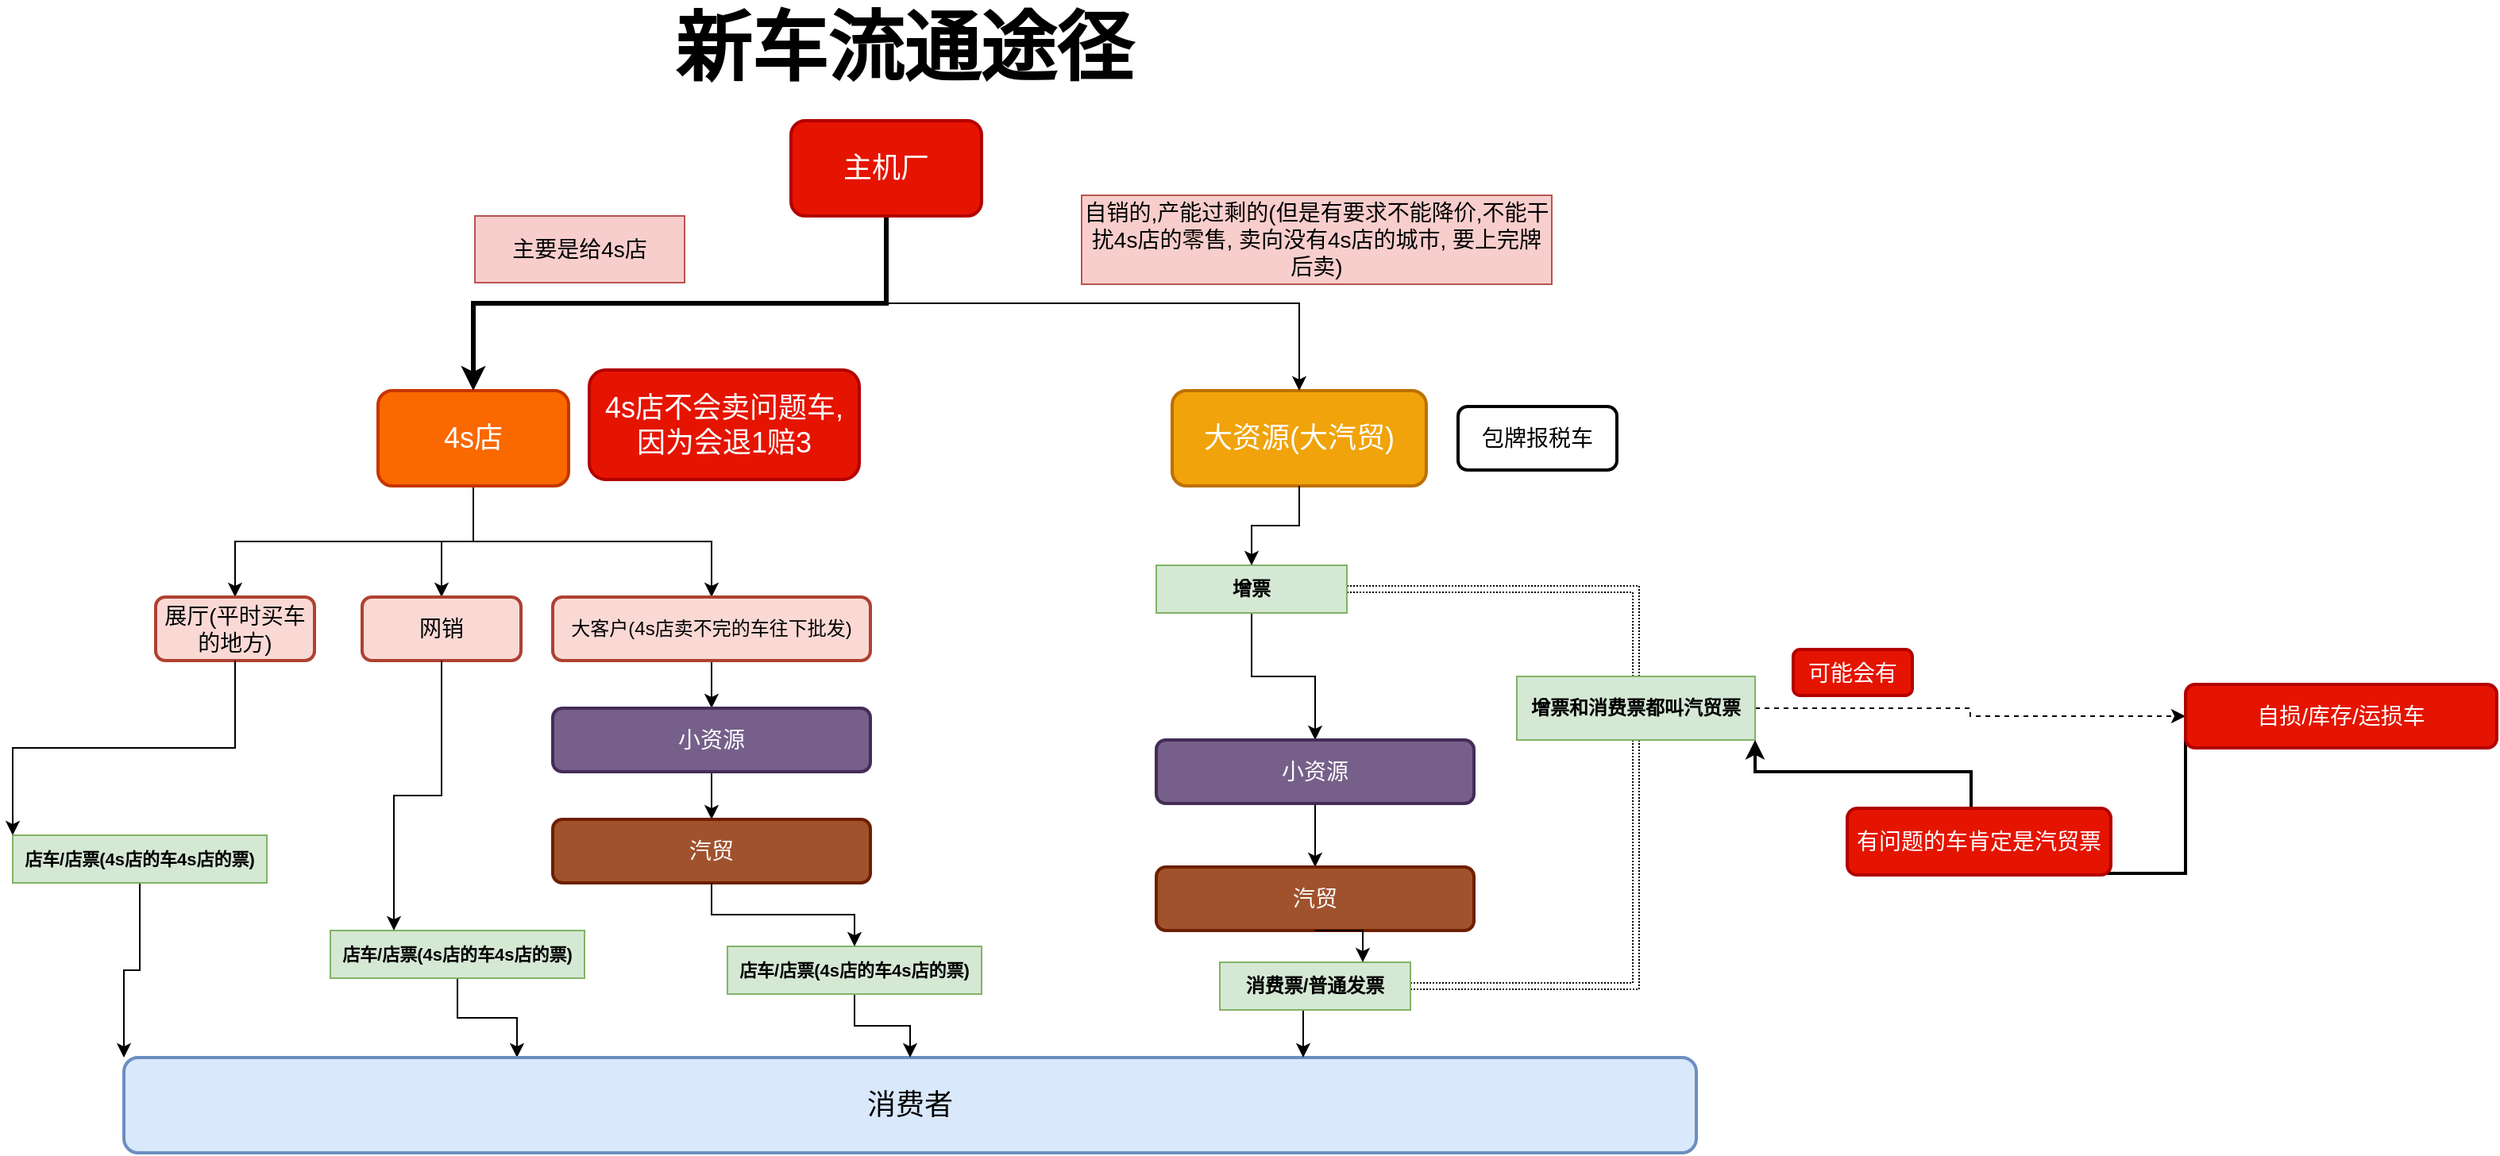 <mxfile version="13.9.9" type="device"><diagram id="yiUFzHbBWPJ5zGv7HuHq" name="第 1 页"><mxGraphModel dx="464" dy="258" grid="0" gridSize="10" guides="1" tooltips="1" connect="1" arrows="1" fold="1" page="0" pageScale="1" pageWidth="1200" pageHeight="1920" math="0" shadow="0"><root><mxCell id="0"/><mxCell id="1" parent="0"/><mxCell id="rjFtj69LDcMhoEGk3VoQ-12" style="edgeStyle=orthogonalEdgeStyle;rounded=0;orthogonalLoop=1;jettySize=auto;html=1;exitX=0.5;exitY=1;exitDx=0;exitDy=0;entryX=0.5;entryY=0;entryDx=0;entryDy=0;" parent="1" source="rjFtj69LDcMhoEGk3VoQ-1" target="rjFtj69LDcMhoEGk3VoQ-8" edge="1"><mxGeometry relative="1" as="geometry"/></mxCell><mxCell id="rjFtj69LDcMhoEGk3VoQ-13" style="edgeStyle=orthogonalEdgeStyle;rounded=0;orthogonalLoop=1;jettySize=auto;html=1;exitX=0.5;exitY=1;exitDx=0;exitDy=0;" parent="1" source="rjFtj69LDcMhoEGk3VoQ-1" target="rjFtj69LDcMhoEGk3VoQ-10" edge="1"><mxGeometry relative="1" as="geometry"/></mxCell><mxCell id="rjFtj69LDcMhoEGk3VoQ-21" style="edgeStyle=orthogonalEdgeStyle;rounded=0;orthogonalLoop=1;jettySize=auto;html=1;exitX=0.5;exitY=1;exitDx=0;exitDy=0;" parent="1" source="rjFtj69LDcMhoEGk3VoQ-1" target="rjFtj69LDcMhoEGk3VoQ-18" edge="1"><mxGeometry relative="1" as="geometry"/></mxCell><mxCell id="rjFtj69LDcMhoEGk3VoQ-1" value="&lt;font style=&quot;font-size: 18px&quot;&gt;4s店&lt;/font&gt;" style="rounded=1;whiteSpace=wrap;html=1;strokeWidth=2;fillColor=#fa6800;strokeColor=#C73500;fontColor=#ffffff;" parent="1" vertex="1"><mxGeometry x="269" y="275" width="120" height="60" as="geometry"/></mxCell><mxCell id="rjFtj69LDcMhoEGk3VoQ-38" style="edgeStyle=orthogonalEdgeStyle;rounded=0;orthogonalLoop=1;jettySize=auto;html=1;exitX=0.5;exitY=1;exitDx=0;exitDy=0;strokeWidth=1;" parent="1" source="rjFtj69LDcMhoEGk3VoQ-35" target="rjFtj69LDcMhoEGk3VoQ-36" edge="1"><mxGeometry relative="1" as="geometry"/></mxCell><mxCell id="rjFtj69LDcMhoEGk3VoQ-2" value="&lt;font style=&quot;font-size: 18px&quot;&gt;大资源(大汽贸)&lt;/font&gt;" style="rounded=1;whiteSpace=wrap;html=1;strokeWidth=2;fillColor=#f0a30a;strokeColor=#BD7000;fontColor=#ffffff;" parent="1" vertex="1"><mxGeometry x="769" y="275" width="160" height="60" as="geometry"/></mxCell><mxCell id="rjFtj69LDcMhoEGk3VoQ-5" style="edgeStyle=orthogonalEdgeStyle;rounded=0;orthogonalLoop=1;jettySize=auto;html=1;exitX=0.5;exitY=1;exitDx=0;exitDy=0;strokeWidth=3;" parent="1" source="rjFtj69LDcMhoEGk3VoQ-3" target="rjFtj69LDcMhoEGk3VoQ-1" edge="1"><mxGeometry relative="1" as="geometry"/></mxCell><mxCell id="rjFtj69LDcMhoEGk3VoQ-6" style="edgeStyle=orthogonalEdgeStyle;rounded=0;orthogonalLoop=1;jettySize=auto;html=1;exitX=0.5;exitY=1;exitDx=0;exitDy=0;entryX=0.5;entryY=0;entryDx=0;entryDy=0;" parent="1" source="rjFtj69LDcMhoEGk3VoQ-3" target="rjFtj69LDcMhoEGk3VoQ-2" edge="1"><mxGeometry relative="1" as="geometry"/></mxCell><mxCell id="rjFtj69LDcMhoEGk3VoQ-3" value="&lt;font style=&quot;font-size: 18px&quot;&gt;主机厂&lt;/font&gt;" style="rounded=1;whiteSpace=wrap;html=1;strokeWidth=2;fillColor=#e51400;strokeColor=#B20000;fontColor=#ffffff;" parent="1" vertex="1"><mxGeometry x="529" y="105" width="120" height="60" as="geometry"/></mxCell><mxCell id="rjFtj69LDcMhoEGk3VoQ-33" style="edgeStyle=orthogonalEdgeStyle;rounded=0;orthogonalLoop=1;jettySize=auto;html=1;exitX=0.5;exitY=1;exitDx=0;exitDy=0;entryX=0;entryY=0;entryDx=0;entryDy=0;strokeWidth=1;" parent="1" source="rjFtj69LDcMhoEGk3VoQ-34" target="rjFtj69LDcMhoEGk3VoQ-11" edge="1"><mxGeometry relative="1" as="geometry"/></mxCell><mxCell id="rjFtj69LDcMhoEGk3VoQ-8" value="&lt;font style=&quot;font-size: 14px&quot;&gt;展厅(平时买车的地方)&lt;/font&gt;" style="rounded=1;whiteSpace=wrap;html=1;strokeWidth=2;fillColor=#fad9d5;strokeColor=#ae4132;" parent="1" vertex="1"><mxGeometry x="129" y="405" width="100" height="40" as="geometry"/></mxCell><mxCell id="rjFtj69LDcMhoEGk3VoQ-17" style="edgeStyle=orthogonalEdgeStyle;rounded=0;orthogonalLoop=1;jettySize=auto;html=1;exitX=0.5;exitY=1;exitDx=0;exitDy=0;entryX=0.25;entryY=0;entryDx=0;entryDy=0;" parent="1" source="rjFtj69LDcMhoEGk3VoQ-41" target="rjFtj69LDcMhoEGk3VoQ-11" edge="1"><mxGeometry relative="1" as="geometry"/></mxCell><mxCell id="rjFtj69LDcMhoEGk3VoQ-10" value="&lt;font style=&quot;font-size: 14px&quot;&gt;网销&lt;/font&gt;" style="rounded=1;whiteSpace=wrap;html=1;strokeWidth=2;fillColor=#fad9d5;strokeColor=#ae4132;" parent="1" vertex="1"><mxGeometry x="259" y="405" width="100" height="40" as="geometry"/></mxCell><mxCell id="rjFtj69LDcMhoEGk3VoQ-11" value="&lt;font style=&quot;font-size: 18px&quot;&gt;消费者&lt;/font&gt;" style="rounded=1;whiteSpace=wrap;html=1;strokeWidth=2;fillColor=#dae8fc;strokeColor=#6c8ebf;" parent="1" vertex="1"><mxGeometry x="109" y="695" width="990" height="60" as="geometry"/></mxCell><mxCell id="rjFtj69LDcMhoEGk3VoQ-22" style="edgeStyle=orthogonalEdgeStyle;rounded=0;orthogonalLoop=1;jettySize=auto;html=1;exitX=0.5;exitY=1;exitDx=0;exitDy=0;entryX=0.5;entryY=0;entryDx=0;entryDy=0;" parent="1" source="rjFtj69LDcMhoEGk3VoQ-18" target="rjFtj69LDcMhoEGk3VoQ-19" edge="1"><mxGeometry relative="1" as="geometry"/></mxCell><mxCell id="rjFtj69LDcMhoEGk3VoQ-18" value="&lt;font style=&quot;font-size: 12px&quot;&gt;大客户(4s店卖不完的车往下批发)&lt;/font&gt;" style="rounded=1;whiteSpace=wrap;html=1;strokeWidth=2;fillColor=#fad9d5;strokeColor=#ae4132;" parent="1" vertex="1"><mxGeometry x="379" y="405" width="200" height="40" as="geometry"/></mxCell><mxCell id="rjFtj69LDcMhoEGk3VoQ-23" style="edgeStyle=orthogonalEdgeStyle;rounded=0;orthogonalLoop=1;jettySize=auto;html=1;exitX=0.5;exitY=1;exitDx=0;exitDy=0;entryX=0.5;entryY=0;entryDx=0;entryDy=0;" parent="1" source="rjFtj69LDcMhoEGk3VoQ-19" target="rjFtj69LDcMhoEGk3VoQ-20" edge="1"><mxGeometry relative="1" as="geometry"/></mxCell><mxCell id="rjFtj69LDcMhoEGk3VoQ-19" value="&lt;font style=&quot;font-size: 14px&quot;&gt;小资源&lt;/font&gt;" style="rounded=1;whiteSpace=wrap;html=1;strokeWidth=2;fillColor=#76608a;strokeColor=#432D57;fontColor=#ffffff;" parent="1" vertex="1"><mxGeometry x="379" y="475" width="200" height="40" as="geometry"/></mxCell><mxCell id="rjFtj69LDcMhoEGk3VoQ-25" style="edgeStyle=orthogonalEdgeStyle;rounded=0;orthogonalLoop=1;jettySize=auto;html=1;exitX=0.5;exitY=1;exitDx=0;exitDy=0;" parent="1" source="rjFtj69LDcMhoEGk3VoQ-44" target="rjFtj69LDcMhoEGk3VoQ-11" edge="1"><mxGeometry relative="1" as="geometry"/></mxCell><mxCell id="rjFtj69LDcMhoEGk3VoQ-20" value="&lt;font style=&quot;font-size: 14px&quot;&gt;汽贸&lt;/font&gt;" style="rounded=1;whiteSpace=wrap;html=1;strokeWidth=2;fillColor=#a0522d;strokeColor=#6D1F00;fontColor=#ffffff;" parent="1" vertex="1"><mxGeometry x="379" y="545" width="200" height="40" as="geometry"/></mxCell><mxCell id="rjFtj69LDcMhoEGk3VoQ-26" value="&lt;font style=&quot;font-size: 14px&quot;&gt;主要是给4s店&lt;/font&gt;" style="text;html=1;strokeColor=#b85450;fillColor=#f8cecc;align=center;verticalAlign=middle;whiteSpace=wrap;rounded=0;" parent="1" vertex="1"><mxGeometry x="330" y="165" width="132" height="42" as="geometry"/></mxCell><mxCell id="rjFtj69LDcMhoEGk3VoQ-27" value="&lt;font style=&quot;font-size: 14px&quot;&gt;自销的,产能过剩的(但是有要求不能降价,不能干扰4s店的零售, 卖向没有4s店的城市, 要上完牌后卖)&lt;/font&gt;" style="text;html=1;strokeColor=#b85450;fillColor=#f8cecc;align=center;verticalAlign=middle;whiteSpace=wrap;rounded=0;" parent="1" vertex="1"><mxGeometry x="712" y="152" width="296" height="56" as="geometry"/></mxCell><mxCell id="rjFtj69LDcMhoEGk3VoQ-30" value="&lt;font style=&quot;font-size: 14px&quot;&gt;包牌报税车&lt;/font&gt;" style="rounded=1;whiteSpace=wrap;html=1;strokeWidth=2;" parent="1" vertex="1"><mxGeometry x="949" y="285" width="100" height="40" as="geometry"/></mxCell><mxCell id="rjFtj69LDcMhoEGk3VoQ-39" style="edgeStyle=orthogonalEdgeStyle;rounded=0;orthogonalLoop=1;jettySize=auto;html=1;exitX=0.5;exitY=1;exitDx=0;exitDy=0;strokeWidth=1;" parent="1" source="rjFtj69LDcMhoEGk3VoQ-36" target="rjFtj69LDcMhoEGk3VoQ-37" edge="1"><mxGeometry relative="1" as="geometry"/></mxCell><mxCell id="rjFtj69LDcMhoEGk3VoQ-36" value="&lt;font style=&quot;font-size: 14px&quot;&gt;小资源&lt;/font&gt;" style="rounded=1;whiteSpace=wrap;html=1;strokeWidth=2;fillColor=#76608a;strokeColor=#432D57;fontColor=#ffffff;" parent="1" vertex="1"><mxGeometry x="759" y="495" width="200" height="40" as="geometry"/></mxCell><mxCell id="rjFtj69LDcMhoEGk3VoQ-40" style="edgeStyle=orthogonalEdgeStyle;rounded=0;orthogonalLoop=1;jettySize=auto;html=1;exitX=0.5;exitY=1;exitDx=0;exitDy=0;entryX=0.75;entryY=0;entryDx=0;entryDy=0;strokeWidth=1;" parent="1" source="rjFtj69LDcMhoEGk3VoQ-49" target="rjFtj69LDcMhoEGk3VoQ-11" edge="1"><mxGeometry relative="1" as="geometry"/></mxCell><mxCell id="rjFtj69LDcMhoEGk3VoQ-37" value="&lt;font style=&quot;font-size: 14px&quot;&gt;汽贸&lt;/font&gt;" style="rounded=1;whiteSpace=wrap;html=1;strokeWidth=2;fillColor=#a0522d;strokeColor=#6D1F00;fontColor=#ffffff;" parent="1" vertex="1"><mxGeometry x="759" y="575" width="200" height="40" as="geometry"/></mxCell><mxCell id="rjFtj69LDcMhoEGk3VoQ-41" value="&lt;b&gt;&lt;font style=&quot;font-size: 11px&quot;&gt;店车/店票(4s店的车4s店的票)&lt;/font&gt;&lt;/b&gt;" style="text;html=1;strokeColor=#82b366;fillColor=#d5e8d4;align=center;verticalAlign=middle;whiteSpace=wrap;rounded=0;" parent="1" vertex="1"><mxGeometry x="239" y="615" width="160" height="30" as="geometry"/></mxCell><mxCell id="rjFtj69LDcMhoEGk3VoQ-42" style="edgeStyle=orthogonalEdgeStyle;rounded=0;orthogonalLoop=1;jettySize=auto;html=1;exitX=0.5;exitY=1;exitDx=0;exitDy=0;entryX=0.25;entryY=0;entryDx=0;entryDy=0;" parent="1" source="rjFtj69LDcMhoEGk3VoQ-10" target="rjFtj69LDcMhoEGk3VoQ-41" edge="1"><mxGeometry relative="1" as="geometry"><mxPoint x="309" y="445" as="sourcePoint"/><mxPoint x="366.5" y="685" as="targetPoint"/></mxGeometry></mxCell><mxCell id="rjFtj69LDcMhoEGk3VoQ-34" value="&lt;b&gt;&lt;font style=&quot;font-size: 11px&quot;&gt;店车/店票(4s店的车4s店的票)&lt;/font&gt;&lt;/b&gt;" style="text;html=1;strokeColor=#82b366;fillColor=#d5e8d4;align=center;verticalAlign=middle;whiteSpace=wrap;rounded=0;" parent="1" vertex="1"><mxGeometry x="39" y="555" width="160" height="30" as="geometry"/></mxCell><mxCell id="rjFtj69LDcMhoEGk3VoQ-43" style="edgeStyle=orthogonalEdgeStyle;rounded=0;orthogonalLoop=1;jettySize=auto;html=1;exitX=0.5;exitY=1;exitDx=0;exitDy=0;entryX=0;entryY=0;entryDx=0;entryDy=0;strokeWidth=1;" parent="1" source="rjFtj69LDcMhoEGk3VoQ-8" target="rjFtj69LDcMhoEGk3VoQ-34" edge="1"><mxGeometry relative="1" as="geometry"><mxPoint x="179" y="445" as="sourcePoint"/><mxPoint x="119" y="685" as="targetPoint"/></mxGeometry></mxCell><mxCell id="rjFtj69LDcMhoEGk3VoQ-44" value="&lt;b&gt;&lt;font style=&quot;font-size: 11px&quot;&gt;店车/店票(4s店的车4s店的票)&lt;/font&gt;&lt;/b&gt;" style="text;html=1;strokeColor=#82b366;fillColor=#d5e8d4;align=center;verticalAlign=middle;whiteSpace=wrap;rounded=0;" parent="1" vertex="1"><mxGeometry x="489" y="625" width="160" height="30" as="geometry"/></mxCell><mxCell id="rjFtj69LDcMhoEGk3VoQ-45" style="edgeStyle=orthogonalEdgeStyle;rounded=0;orthogonalLoop=1;jettySize=auto;html=1;exitX=0.5;exitY=1;exitDx=0;exitDy=0;" parent="1" source="rjFtj69LDcMhoEGk3VoQ-20" target="rjFtj69LDcMhoEGk3VoQ-44" edge="1"><mxGeometry relative="1" as="geometry"><mxPoint x="479" y="585" as="sourcePoint"/><mxPoint x="614" y="685" as="targetPoint"/></mxGeometry></mxCell><mxCell id="rjFtj69LDcMhoEGk3VoQ-55" style="edgeStyle=orthogonalEdgeStyle;rounded=0;orthogonalLoop=1;jettySize=auto;html=1;exitX=1;exitY=0.5;exitDx=0;exitDy=0;dashed=1;dashPattern=1 1;strokeWidth=1;shape=link;" parent="1" source="rjFtj69LDcMhoEGk3VoQ-35" target="rjFtj69LDcMhoEGk3VoQ-51" edge="1"><mxGeometry relative="1" as="geometry"/></mxCell><mxCell id="rjFtj69LDcMhoEGk3VoQ-35" value="&lt;b&gt;增票&lt;/b&gt;" style="text;html=1;strokeColor=#82b366;fillColor=#d5e8d4;align=center;verticalAlign=middle;whiteSpace=wrap;rounded=0;" parent="1" vertex="1"><mxGeometry x="759" y="385" width="120" height="30" as="geometry"/></mxCell><mxCell id="rjFtj69LDcMhoEGk3VoQ-48" style="edgeStyle=orthogonalEdgeStyle;rounded=0;orthogonalLoop=1;jettySize=auto;html=1;exitX=0.5;exitY=1;exitDx=0;exitDy=0;strokeWidth=1;" parent="1" source="rjFtj69LDcMhoEGk3VoQ-2" target="rjFtj69LDcMhoEGk3VoQ-35" edge="1"><mxGeometry relative="1" as="geometry"><mxPoint x="849" y="335" as="sourcePoint"/><mxPoint x="859" y="495" as="targetPoint"/></mxGeometry></mxCell><mxCell id="rjFtj69LDcMhoEGk3VoQ-56" style="edgeStyle=orthogonalEdgeStyle;rounded=0;orthogonalLoop=1;jettySize=auto;html=1;exitX=1;exitY=0.5;exitDx=0;exitDy=0;dashed=1;dashPattern=1 1;strokeWidth=1;shape=link;" parent="1" source="rjFtj69LDcMhoEGk3VoQ-49" target="rjFtj69LDcMhoEGk3VoQ-51" edge="1"><mxGeometry relative="1" as="geometry"/></mxCell><mxCell id="rjFtj69LDcMhoEGk3VoQ-49" value="&lt;b&gt;消费票/普通发票&lt;/b&gt;" style="text;html=1;strokeColor=#82b366;fillColor=#d5e8d4;align=center;verticalAlign=middle;whiteSpace=wrap;rounded=0;" parent="1" vertex="1"><mxGeometry x="799" y="635" width="120" height="30" as="geometry"/></mxCell><mxCell id="rjFtj69LDcMhoEGk3VoQ-50" style="edgeStyle=orthogonalEdgeStyle;rounded=0;orthogonalLoop=1;jettySize=auto;html=1;exitX=0.5;exitY=1;exitDx=0;exitDy=0;entryX=0.75;entryY=0;entryDx=0;entryDy=0;strokeWidth=1;" parent="1" source="rjFtj69LDcMhoEGk3VoQ-37" target="rjFtj69LDcMhoEGk3VoQ-49" edge="1"><mxGeometry relative="1" as="geometry"><mxPoint x="859" y="615" as="sourcePoint"/><mxPoint x="861.5" y="685" as="targetPoint"/></mxGeometry></mxCell><mxCell id="R44zffGoYy4169NhbcbE-3" style="edgeStyle=orthogonalEdgeStyle;rounded=0;orthogonalLoop=1;jettySize=auto;html=1;exitX=1;exitY=0.5;exitDx=0;exitDy=0;dashed=1;" edge="1" parent="1" source="rjFtj69LDcMhoEGk3VoQ-51" target="R44zffGoYy4169NhbcbE-2"><mxGeometry relative="1" as="geometry"/></mxCell><mxCell id="rjFtj69LDcMhoEGk3VoQ-51" value="&lt;b&gt;增票和消费票都叫汽贸票&lt;/b&gt;" style="text;html=1;strokeColor=#82b366;fillColor=#d5e8d4;align=center;verticalAlign=middle;whiteSpace=wrap;rounded=0;" parent="1" vertex="1"><mxGeometry x="986" y="455" width="150" height="40" as="geometry"/></mxCell><mxCell id="rjFtj69LDcMhoEGk3VoQ-54" value="&lt;b&gt;&lt;font style=&quot;font-size: 48px&quot;&gt;新车流通途径&lt;/font&gt;&lt;/b&gt;" style="text;html=1;align=center;verticalAlign=middle;whiteSpace=wrap;rounded=0;" parent="1" vertex="1"><mxGeometry x="357" y="38" width="486" height="41" as="geometry"/></mxCell><mxCell id="R44zffGoYy4169NhbcbE-7" style="edgeStyle=orthogonalEdgeStyle;rounded=0;orthogonalLoop=1;jettySize=auto;html=1;exitX=0;exitY=0.75;exitDx=0;exitDy=0;entryX=1;entryY=1;entryDx=0;entryDy=0;strokeWidth=2;" edge="1" parent="1" source="R44zffGoYy4169NhbcbE-2" target="rjFtj69LDcMhoEGk3VoQ-51"><mxGeometry relative="1" as="geometry"><Array as="points"><mxPoint x="1407" y="579"/><mxPoint x="1272" y="579"/><mxPoint x="1272" y="515"/><mxPoint x="1136" y="515"/></Array></mxGeometry></mxCell><mxCell id="R44zffGoYy4169NhbcbE-2" value="&lt;span style=&quot;font-size: 14px&quot;&gt;自损/库存/运损车&lt;/span&gt;" style="rounded=1;whiteSpace=wrap;html=1;strokeWidth=2;fillColor=#e51400;strokeColor=#B20000;fontColor=#ffffff;" vertex="1" parent="1"><mxGeometry x="1407" y="460" width="196" height="40" as="geometry"/></mxCell><mxCell id="R44zffGoYy4169NhbcbE-4" value="&lt;font style=&quot;font-size: 18px&quot;&gt;4s店不会卖问题车, 因为会退1赔3&lt;/font&gt;" style="rounded=1;whiteSpace=wrap;html=1;strokeWidth=2;fillColor=#e51400;strokeColor=#B20000;fontColor=#ffffff;" vertex="1" parent="1"><mxGeometry x="402" y="262" width="170" height="69" as="geometry"/></mxCell><mxCell id="R44zffGoYy4169NhbcbE-5" value="&lt;font style=&quot;font-size: 14px&quot;&gt;可能会有&lt;/font&gt;" style="rounded=1;whiteSpace=wrap;html=1;strokeWidth=2;fillColor=#e51400;strokeColor=#B20000;fontColor=#ffffff;" vertex="1" parent="1"><mxGeometry x="1160" y="438" width="75" height="29" as="geometry"/></mxCell><mxCell id="R44zffGoYy4169NhbcbE-8" value="&lt;font style=&quot;font-size: 14px&quot;&gt;有问题的车肯定是汽贸票&lt;/font&gt;" style="rounded=1;whiteSpace=wrap;html=1;strokeWidth=2;fillColor=#e51400;strokeColor=#B20000;fontColor=#ffffff;" vertex="1" parent="1"><mxGeometry x="1194" y="538" width="166" height="42" as="geometry"/></mxCell></root></mxGraphModel></diagram></mxfile>